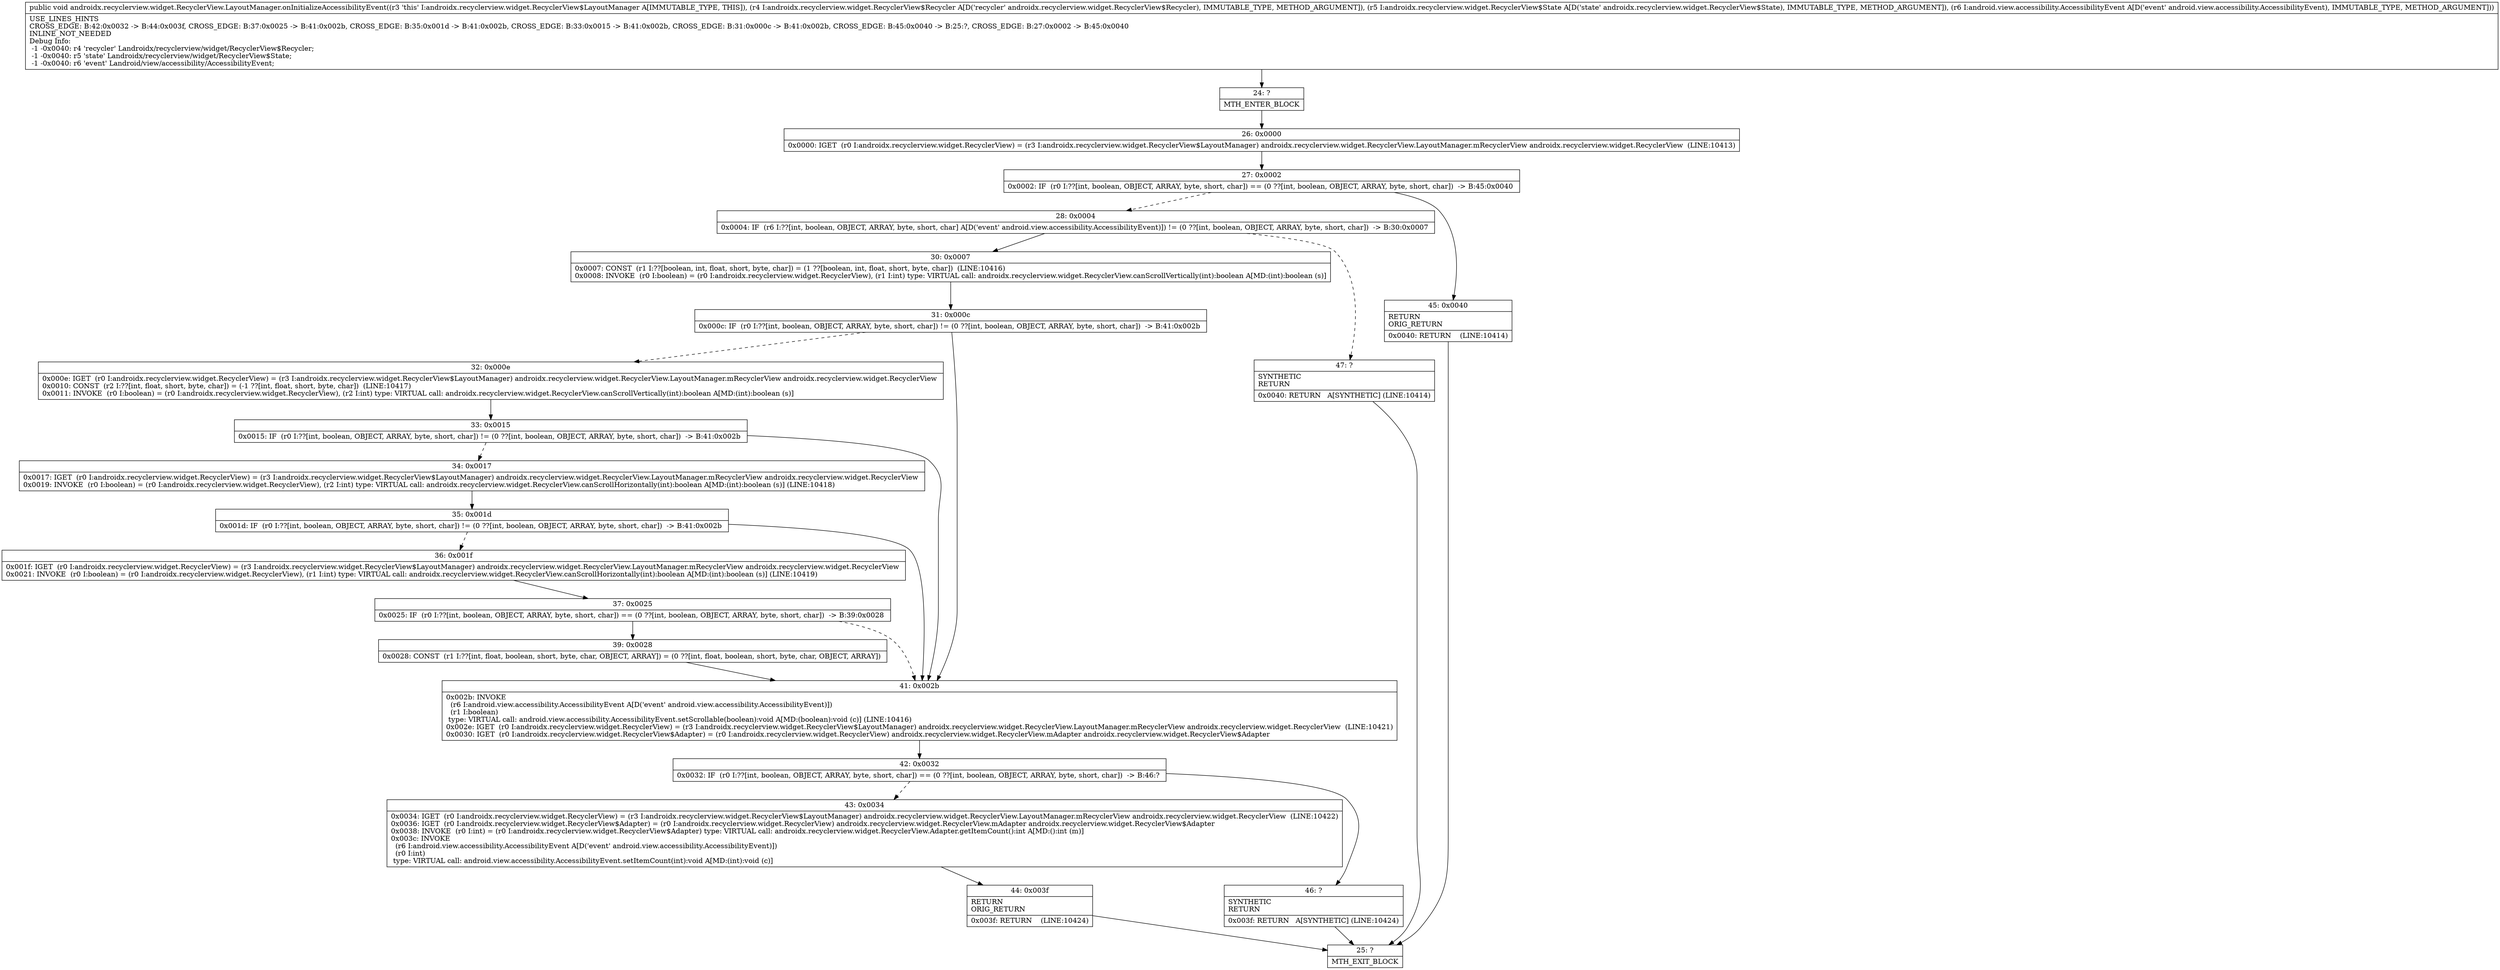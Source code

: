digraph "CFG forandroidx.recyclerview.widget.RecyclerView.LayoutManager.onInitializeAccessibilityEvent(Landroidx\/recyclerview\/widget\/RecyclerView$Recycler;Landroidx\/recyclerview\/widget\/RecyclerView$State;Landroid\/view\/accessibility\/AccessibilityEvent;)V" {
Node_24 [shape=record,label="{24\:\ ?|MTH_ENTER_BLOCK\l}"];
Node_26 [shape=record,label="{26\:\ 0x0000|0x0000: IGET  (r0 I:androidx.recyclerview.widget.RecyclerView) = (r3 I:androidx.recyclerview.widget.RecyclerView$LayoutManager) androidx.recyclerview.widget.RecyclerView.LayoutManager.mRecyclerView androidx.recyclerview.widget.RecyclerView  (LINE:10413)\l}"];
Node_27 [shape=record,label="{27\:\ 0x0002|0x0002: IF  (r0 I:??[int, boolean, OBJECT, ARRAY, byte, short, char]) == (0 ??[int, boolean, OBJECT, ARRAY, byte, short, char])  \-\> B:45:0x0040 \l}"];
Node_28 [shape=record,label="{28\:\ 0x0004|0x0004: IF  (r6 I:??[int, boolean, OBJECT, ARRAY, byte, short, char] A[D('event' android.view.accessibility.AccessibilityEvent)]) != (0 ??[int, boolean, OBJECT, ARRAY, byte, short, char])  \-\> B:30:0x0007 \l}"];
Node_30 [shape=record,label="{30\:\ 0x0007|0x0007: CONST  (r1 I:??[boolean, int, float, short, byte, char]) = (1 ??[boolean, int, float, short, byte, char])  (LINE:10416)\l0x0008: INVOKE  (r0 I:boolean) = (r0 I:androidx.recyclerview.widget.RecyclerView), (r1 I:int) type: VIRTUAL call: androidx.recyclerview.widget.RecyclerView.canScrollVertically(int):boolean A[MD:(int):boolean (s)]\l}"];
Node_31 [shape=record,label="{31\:\ 0x000c|0x000c: IF  (r0 I:??[int, boolean, OBJECT, ARRAY, byte, short, char]) != (0 ??[int, boolean, OBJECT, ARRAY, byte, short, char])  \-\> B:41:0x002b \l}"];
Node_32 [shape=record,label="{32\:\ 0x000e|0x000e: IGET  (r0 I:androidx.recyclerview.widget.RecyclerView) = (r3 I:androidx.recyclerview.widget.RecyclerView$LayoutManager) androidx.recyclerview.widget.RecyclerView.LayoutManager.mRecyclerView androidx.recyclerview.widget.RecyclerView \l0x0010: CONST  (r2 I:??[int, float, short, byte, char]) = (\-1 ??[int, float, short, byte, char])  (LINE:10417)\l0x0011: INVOKE  (r0 I:boolean) = (r0 I:androidx.recyclerview.widget.RecyclerView), (r2 I:int) type: VIRTUAL call: androidx.recyclerview.widget.RecyclerView.canScrollVertically(int):boolean A[MD:(int):boolean (s)]\l}"];
Node_33 [shape=record,label="{33\:\ 0x0015|0x0015: IF  (r0 I:??[int, boolean, OBJECT, ARRAY, byte, short, char]) != (0 ??[int, boolean, OBJECT, ARRAY, byte, short, char])  \-\> B:41:0x002b \l}"];
Node_34 [shape=record,label="{34\:\ 0x0017|0x0017: IGET  (r0 I:androidx.recyclerview.widget.RecyclerView) = (r3 I:androidx.recyclerview.widget.RecyclerView$LayoutManager) androidx.recyclerview.widget.RecyclerView.LayoutManager.mRecyclerView androidx.recyclerview.widget.RecyclerView \l0x0019: INVOKE  (r0 I:boolean) = (r0 I:androidx.recyclerview.widget.RecyclerView), (r2 I:int) type: VIRTUAL call: androidx.recyclerview.widget.RecyclerView.canScrollHorizontally(int):boolean A[MD:(int):boolean (s)] (LINE:10418)\l}"];
Node_35 [shape=record,label="{35\:\ 0x001d|0x001d: IF  (r0 I:??[int, boolean, OBJECT, ARRAY, byte, short, char]) != (0 ??[int, boolean, OBJECT, ARRAY, byte, short, char])  \-\> B:41:0x002b \l}"];
Node_36 [shape=record,label="{36\:\ 0x001f|0x001f: IGET  (r0 I:androidx.recyclerview.widget.RecyclerView) = (r3 I:androidx.recyclerview.widget.RecyclerView$LayoutManager) androidx.recyclerview.widget.RecyclerView.LayoutManager.mRecyclerView androidx.recyclerview.widget.RecyclerView \l0x0021: INVOKE  (r0 I:boolean) = (r0 I:androidx.recyclerview.widget.RecyclerView), (r1 I:int) type: VIRTUAL call: androidx.recyclerview.widget.RecyclerView.canScrollHorizontally(int):boolean A[MD:(int):boolean (s)] (LINE:10419)\l}"];
Node_37 [shape=record,label="{37\:\ 0x0025|0x0025: IF  (r0 I:??[int, boolean, OBJECT, ARRAY, byte, short, char]) == (0 ??[int, boolean, OBJECT, ARRAY, byte, short, char])  \-\> B:39:0x0028 \l}"];
Node_39 [shape=record,label="{39\:\ 0x0028|0x0028: CONST  (r1 I:??[int, float, boolean, short, byte, char, OBJECT, ARRAY]) = (0 ??[int, float, boolean, short, byte, char, OBJECT, ARRAY]) \l}"];
Node_41 [shape=record,label="{41\:\ 0x002b|0x002b: INVOKE  \l  (r6 I:android.view.accessibility.AccessibilityEvent A[D('event' android.view.accessibility.AccessibilityEvent)])\l  (r1 I:boolean)\l type: VIRTUAL call: android.view.accessibility.AccessibilityEvent.setScrollable(boolean):void A[MD:(boolean):void (c)] (LINE:10416)\l0x002e: IGET  (r0 I:androidx.recyclerview.widget.RecyclerView) = (r3 I:androidx.recyclerview.widget.RecyclerView$LayoutManager) androidx.recyclerview.widget.RecyclerView.LayoutManager.mRecyclerView androidx.recyclerview.widget.RecyclerView  (LINE:10421)\l0x0030: IGET  (r0 I:androidx.recyclerview.widget.RecyclerView$Adapter) = (r0 I:androidx.recyclerview.widget.RecyclerView) androidx.recyclerview.widget.RecyclerView.mAdapter androidx.recyclerview.widget.RecyclerView$Adapter \l}"];
Node_42 [shape=record,label="{42\:\ 0x0032|0x0032: IF  (r0 I:??[int, boolean, OBJECT, ARRAY, byte, short, char]) == (0 ??[int, boolean, OBJECT, ARRAY, byte, short, char])  \-\> B:46:? \l}"];
Node_43 [shape=record,label="{43\:\ 0x0034|0x0034: IGET  (r0 I:androidx.recyclerview.widget.RecyclerView) = (r3 I:androidx.recyclerview.widget.RecyclerView$LayoutManager) androidx.recyclerview.widget.RecyclerView.LayoutManager.mRecyclerView androidx.recyclerview.widget.RecyclerView  (LINE:10422)\l0x0036: IGET  (r0 I:androidx.recyclerview.widget.RecyclerView$Adapter) = (r0 I:androidx.recyclerview.widget.RecyclerView) androidx.recyclerview.widget.RecyclerView.mAdapter androidx.recyclerview.widget.RecyclerView$Adapter \l0x0038: INVOKE  (r0 I:int) = (r0 I:androidx.recyclerview.widget.RecyclerView$Adapter) type: VIRTUAL call: androidx.recyclerview.widget.RecyclerView.Adapter.getItemCount():int A[MD:():int (m)]\l0x003c: INVOKE  \l  (r6 I:android.view.accessibility.AccessibilityEvent A[D('event' android.view.accessibility.AccessibilityEvent)])\l  (r0 I:int)\l type: VIRTUAL call: android.view.accessibility.AccessibilityEvent.setItemCount(int):void A[MD:(int):void (c)]\l}"];
Node_44 [shape=record,label="{44\:\ 0x003f|RETURN\lORIG_RETURN\l|0x003f: RETURN    (LINE:10424)\l}"];
Node_25 [shape=record,label="{25\:\ ?|MTH_EXIT_BLOCK\l}"];
Node_46 [shape=record,label="{46\:\ ?|SYNTHETIC\lRETURN\l|0x003f: RETURN   A[SYNTHETIC] (LINE:10424)\l}"];
Node_47 [shape=record,label="{47\:\ ?|SYNTHETIC\lRETURN\l|0x0040: RETURN   A[SYNTHETIC] (LINE:10414)\l}"];
Node_45 [shape=record,label="{45\:\ 0x0040|RETURN\lORIG_RETURN\l|0x0040: RETURN    (LINE:10414)\l}"];
MethodNode[shape=record,label="{public void androidx.recyclerview.widget.RecyclerView.LayoutManager.onInitializeAccessibilityEvent((r3 'this' I:androidx.recyclerview.widget.RecyclerView$LayoutManager A[IMMUTABLE_TYPE, THIS]), (r4 I:androidx.recyclerview.widget.RecyclerView$Recycler A[D('recycler' androidx.recyclerview.widget.RecyclerView$Recycler), IMMUTABLE_TYPE, METHOD_ARGUMENT]), (r5 I:androidx.recyclerview.widget.RecyclerView$State A[D('state' androidx.recyclerview.widget.RecyclerView$State), IMMUTABLE_TYPE, METHOD_ARGUMENT]), (r6 I:android.view.accessibility.AccessibilityEvent A[D('event' android.view.accessibility.AccessibilityEvent), IMMUTABLE_TYPE, METHOD_ARGUMENT]))  | USE_LINES_HINTS\lCROSS_EDGE: B:42:0x0032 \-\> B:44:0x003f, CROSS_EDGE: B:37:0x0025 \-\> B:41:0x002b, CROSS_EDGE: B:35:0x001d \-\> B:41:0x002b, CROSS_EDGE: B:33:0x0015 \-\> B:41:0x002b, CROSS_EDGE: B:31:0x000c \-\> B:41:0x002b, CROSS_EDGE: B:45:0x0040 \-\> B:25:?, CROSS_EDGE: B:27:0x0002 \-\> B:45:0x0040\lINLINE_NOT_NEEDED\lDebug Info:\l  \-1 \-0x0040: r4 'recycler' Landroidx\/recyclerview\/widget\/RecyclerView$Recycler;\l  \-1 \-0x0040: r5 'state' Landroidx\/recyclerview\/widget\/RecyclerView$State;\l  \-1 \-0x0040: r6 'event' Landroid\/view\/accessibility\/AccessibilityEvent;\l}"];
MethodNode -> Node_24;Node_24 -> Node_26;
Node_26 -> Node_27;
Node_27 -> Node_28[style=dashed];
Node_27 -> Node_45;
Node_28 -> Node_30;
Node_28 -> Node_47[style=dashed];
Node_30 -> Node_31;
Node_31 -> Node_32[style=dashed];
Node_31 -> Node_41;
Node_32 -> Node_33;
Node_33 -> Node_34[style=dashed];
Node_33 -> Node_41;
Node_34 -> Node_35;
Node_35 -> Node_36[style=dashed];
Node_35 -> Node_41;
Node_36 -> Node_37;
Node_37 -> Node_39;
Node_37 -> Node_41[style=dashed];
Node_39 -> Node_41;
Node_41 -> Node_42;
Node_42 -> Node_43[style=dashed];
Node_42 -> Node_46;
Node_43 -> Node_44;
Node_44 -> Node_25;
Node_46 -> Node_25;
Node_47 -> Node_25;
Node_45 -> Node_25;
}

